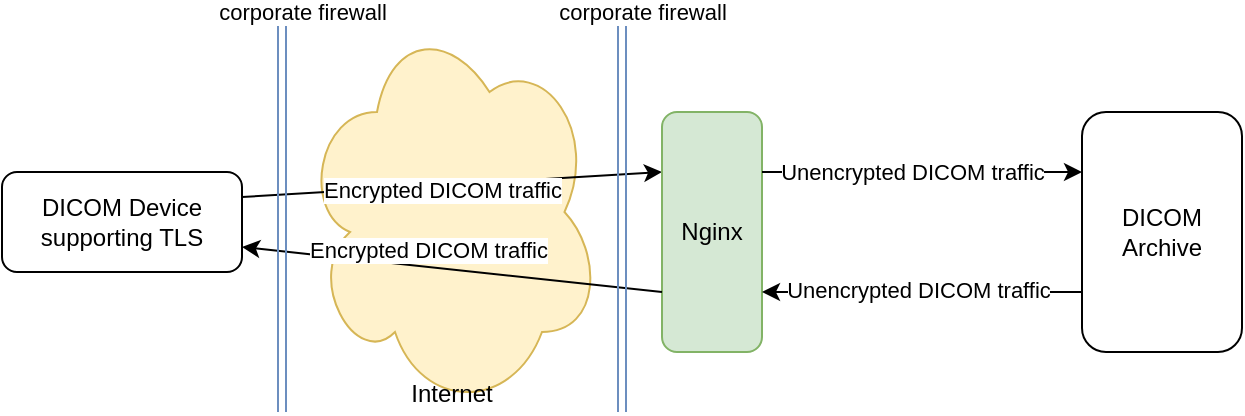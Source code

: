 <mxfile version="13.7.9" type="device"><diagram id="pPxvilqbpeZVDGkyIm0_" name="Page-1"><mxGraphModel dx="1106" dy="813" grid="1" gridSize="10" guides="1" tooltips="1" connect="1" arrows="1" fold="1" page="1" pageScale="1" pageWidth="850" pageHeight="1100" math="0" shadow="0"><root><mxCell id="0"/><mxCell id="1" parent="0"/><mxCell id="41hKvStNtnZX5nxiUJEu-13" value="Internet" style="ellipse;shape=cloud;whiteSpace=wrap;html=1;fillColor=#fff2cc;strokeColor=#d6b656;verticalAlign=bottom;" vertex="1" parent="1"><mxGeometry x="220" y="60" width="150" height="200" as="geometry"/></mxCell><mxCell id="41hKvStNtnZX5nxiUJEu-1" value="" style="endArrow=classic;html=1;exitX=1;exitY=0.25;exitDx=0;exitDy=0;" edge="1" parent="1" source="41hKvStNtnZX5nxiUJEu-7"><mxGeometry width="50" height="50" relative="1" as="geometry"><mxPoint x="220" y="140" as="sourcePoint"/><mxPoint x="400" y="140" as="targetPoint"/></mxGeometry></mxCell><mxCell id="41hKvStNtnZX5nxiUJEu-3" value="Encrypted DICOM traffic" style="edgeLabel;html=1;align=center;verticalAlign=middle;resizable=0;points=[];" vertex="1" connectable="0" parent="41hKvStNtnZX5nxiUJEu-1"><mxGeometry x="-0.333" y="-1" relative="1" as="geometry"><mxPoint x="30" y="-1" as="offset"/></mxGeometry></mxCell><mxCell id="41hKvStNtnZX5nxiUJEu-2" value="DICOM &lt;br&gt;Archive" style="rounded=1;whiteSpace=wrap;html=1;" vertex="1" parent="1"><mxGeometry x="610" y="110" width="80" height="120" as="geometry"/></mxCell><mxCell id="41hKvStNtnZX5nxiUJEu-4" value="Nginx" style="rounded=1;whiteSpace=wrap;html=1;fillColor=#d5e8d4;strokeColor=#82b366;" vertex="1" parent="1"><mxGeometry x="400" y="110" width="50" height="120" as="geometry"/></mxCell><mxCell id="41hKvStNtnZX5nxiUJEu-5" value="" style="endArrow=classic;html=1;exitX=1;exitY=0.25;exitDx=0;exitDy=0;" edge="1" parent="1" source="41hKvStNtnZX5nxiUJEu-4"><mxGeometry width="50" height="50" relative="1" as="geometry"><mxPoint x="410" y="220" as="sourcePoint"/><mxPoint x="610" y="140" as="targetPoint"/></mxGeometry></mxCell><mxCell id="41hKvStNtnZX5nxiUJEu-6" value="Unencrypted DICOM traffic" style="edgeLabel;html=1;align=center;verticalAlign=middle;resizable=0;points=[];" vertex="1" connectable="0" parent="41hKvStNtnZX5nxiUJEu-5"><mxGeometry x="-0.491" y="1" relative="1" as="geometry"><mxPoint x="34" y="1" as="offset"/></mxGeometry></mxCell><mxCell id="41hKvStNtnZX5nxiUJEu-7" value="DICOM Device supporting TLS" style="rounded=1;whiteSpace=wrap;html=1;" vertex="1" parent="1"><mxGeometry x="70" y="140" width="120" height="50" as="geometry"/></mxCell><mxCell id="41hKvStNtnZX5nxiUJEu-8" value="" style="endArrow=classic;html=1;exitX=0;exitY=0.75;exitDx=0;exitDy=0;entryX=1;entryY=0.75;entryDx=0;entryDy=0;" edge="1" parent="1" source="41hKvStNtnZX5nxiUJEu-2" target="41hKvStNtnZX5nxiUJEu-4"><mxGeometry width="50" height="50" relative="1" as="geometry"><mxPoint x="410" y="210" as="sourcePoint"/><mxPoint x="300" y="270" as="targetPoint"/></mxGeometry></mxCell><mxCell id="41hKvStNtnZX5nxiUJEu-9" value="Unencrypted DICOM traffic" style="edgeLabel;html=1;align=center;verticalAlign=middle;resizable=0;points=[];" vertex="1" connectable="0" parent="41hKvStNtnZX5nxiUJEu-8"><mxGeometry x="0.778" y="-1" relative="1" as="geometry"><mxPoint x="60" as="offset"/></mxGeometry></mxCell><mxCell id="41hKvStNtnZX5nxiUJEu-10" value="" style="endArrow=classic;html=1;exitX=0;exitY=0.75;exitDx=0;exitDy=0;entryX=1;entryY=0.75;entryDx=0;entryDy=0;" edge="1" parent="1" target="41hKvStNtnZX5nxiUJEu-7"><mxGeometry width="50" height="50" relative="1" as="geometry"><mxPoint x="400" y="200" as="sourcePoint"/><mxPoint x="220" y="200" as="targetPoint"/></mxGeometry></mxCell><mxCell id="41hKvStNtnZX5nxiUJEu-11" value="Encrypted DICOM traffic" style="edgeLabel;html=1;align=center;verticalAlign=middle;resizable=0;points=[];" vertex="1" connectable="0" parent="41hKvStNtnZX5nxiUJEu-10"><mxGeometry x="0.778" y="-1" relative="1" as="geometry"><mxPoint x="70" as="offset"/></mxGeometry></mxCell><mxCell id="41hKvStNtnZX5nxiUJEu-14" value="" style="shape=link;html=1;fillColor=#dae8fc;strokeColor=#6c8ebf;" edge="1" parent="1"><mxGeometry width="100" relative="1" as="geometry"><mxPoint x="380" y="60" as="sourcePoint"/><mxPoint x="380" y="260" as="targetPoint"/></mxGeometry></mxCell><mxCell id="41hKvStNtnZX5nxiUJEu-15" value="corporate firewall" style="edgeLabel;html=1;align=center;verticalAlign=middle;resizable=0;points=[];" vertex="1" connectable="0" parent="41hKvStNtnZX5nxiUJEu-14"><mxGeometry x="-0.71" relative="1" as="geometry"><mxPoint x="10" y="-29" as="offset"/></mxGeometry></mxCell><mxCell id="41hKvStNtnZX5nxiUJEu-16" value="" style="shape=link;html=1;fillColor=#dae8fc;strokeColor=#6c8ebf;" edge="1" parent="1"><mxGeometry width="100" relative="1" as="geometry"><mxPoint x="210" y="60" as="sourcePoint"/><mxPoint x="210" y="260" as="targetPoint"/></mxGeometry></mxCell><mxCell id="41hKvStNtnZX5nxiUJEu-17" value="corporate firewall" style="edgeLabel;html=1;align=center;verticalAlign=middle;resizable=0;points=[];" vertex="1" connectable="0" parent="41hKvStNtnZX5nxiUJEu-16"><mxGeometry x="-0.71" relative="1" as="geometry"><mxPoint x="10" y="-29" as="offset"/></mxGeometry></mxCell></root></mxGraphModel></diagram></mxfile>